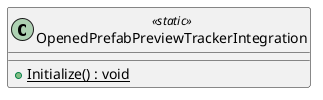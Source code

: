 @startuml
class OpenedPrefabPreviewTrackerIntegration <<static>> {
    + {static} Initialize() : void
}
@enduml
